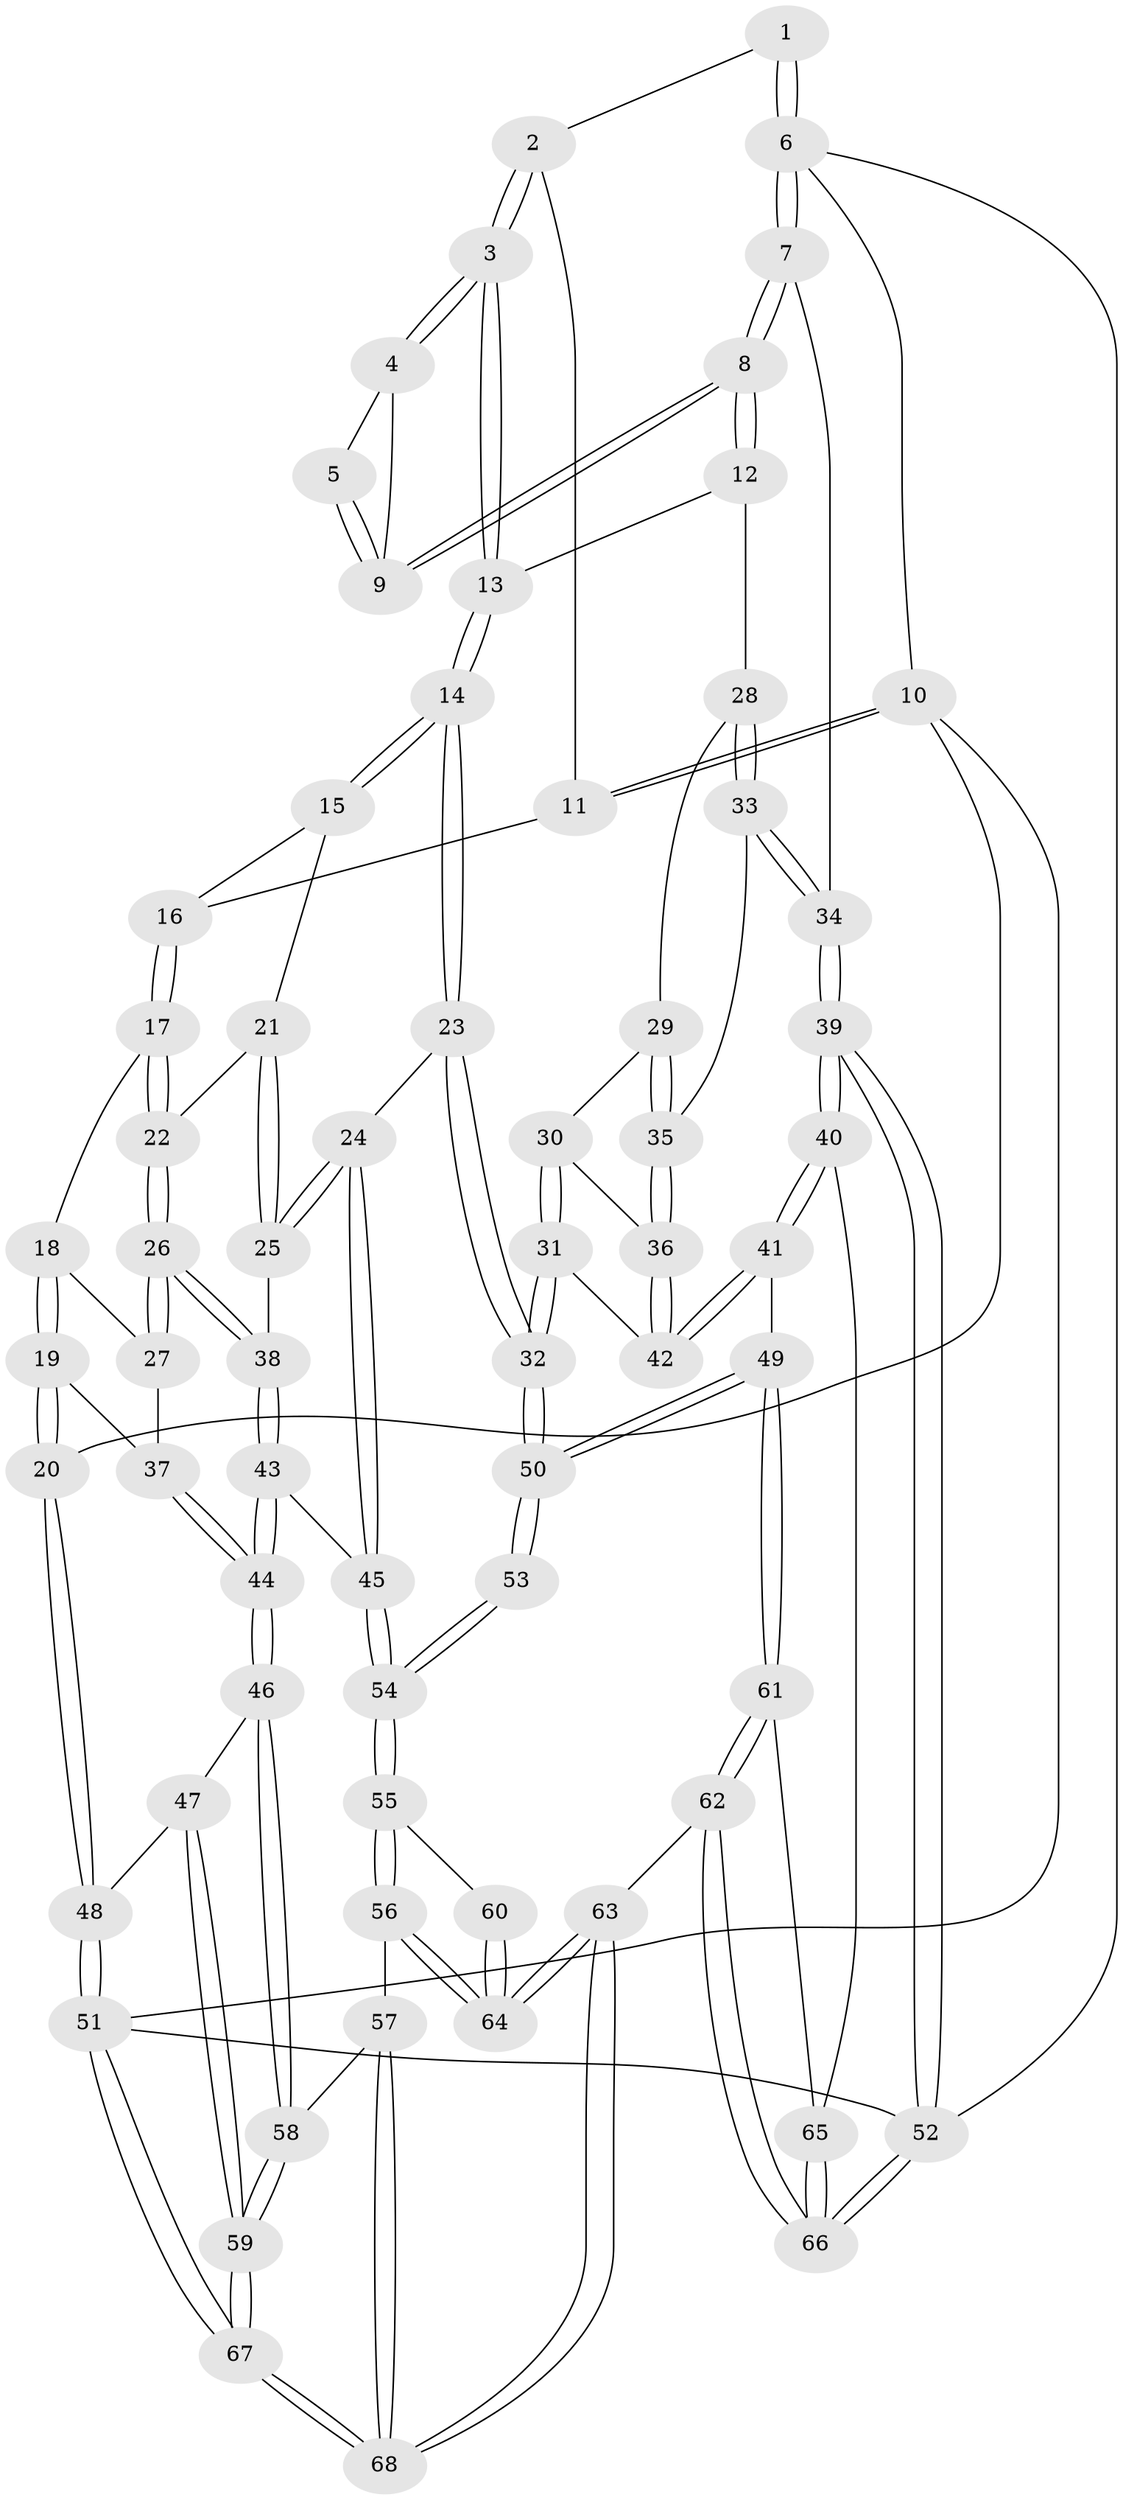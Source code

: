 // Generated by graph-tools (version 1.1) at 2025/01/03/09/25 05:01:52]
// undirected, 68 vertices, 167 edges
graph export_dot {
graph [start="1"]
  node [color=gray90,style=filled];
  1 [pos="+0.8796896550592876+0"];
  2 [pos="+0.5715389791718785+0"];
  3 [pos="+0.7578206912196771+0.19016913643893388"];
  4 [pos="+0.8269209335269603+0.09958278079875266"];
  5 [pos="+0.8589711404403911+0"];
  6 [pos="+1+0"];
  7 [pos="+1+0.18858235078245478"];
  8 [pos="+1+0.17904817354972186"];
  9 [pos="+1+0.11743123798721314"];
  10 [pos="+0+0"];
  11 [pos="+0.25739319634879265+0"];
  12 [pos="+0.7599822668917803+0.2051584918894418"];
  13 [pos="+0.7558185262963422+0.20123680093083046"];
  14 [pos="+0.5980447629641531+0.25835409521128416"];
  15 [pos="+0.4402342909138029+0.14496851708375746"];
  16 [pos="+0.26540054739459373+0"];
  17 [pos="+0.2252387245896625+0.11084927039363421"];
  18 [pos="+0.1269449514662486+0.2635569820297884"];
  19 [pos="+0+0.37048131686781594"];
  20 [pos="+0+0.37244070344969765"];
  21 [pos="+0.4100268606660953+0.27412543679183726"];
  22 [pos="+0.2865919386999818+0.38855319281451883"];
  23 [pos="+0.5640703867635561+0.4591135814415559"];
  24 [pos="+0.495909952875155+0.4879642818389436"];
  25 [pos="+0.41770475422153025+0.4488631215280165"];
  26 [pos="+0.28729610843607006+0.4028663393451919"];
  27 [pos="+0.1369387648989063+0.3678933352995451"];
  28 [pos="+0.7770817954538367+0.2328429965295619"];
  29 [pos="+0.7870842417536915+0.28488806663300176"];
  30 [pos="+0.781763455888113+0.33801903775763364"];
  31 [pos="+0.7603190041312377+0.48954968273382304"];
  32 [pos="+0.6903477321441759+0.5253468536421871"];
  33 [pos="+1+0.34763908149388134"];
  34 [pos="+1+0.3191254072140902"];
  35 [pos="+0.9142988220714415+0.41512053231209556"];
  36 [pos="+0.8962072223491817+0.4383173303115637"];
  37 [pos="+0.09569597192386638+0.42701787280745346"];
  38 [pos="+0.2986027378296982+0.4288820262147811"];
  39 [pos="+1+0.634277508692591"];
  40 [pos="+1+0.6575286583541226"];
  41 [pos="+0.9930518903520136+0.6503853176247029"];
  42 [pos="+0.8572989007679696+0.49239917310766607"];
  43 [pos="+0.2330931083993255+0.5126299548822667"];
  44 [pos="+0.17691653011863634+0.5801345396674524"];
  45 [pos="+0.4579576576974594+0.593401189914343"];
  46 [pos="+0.17625424308451001+0.5830387616750266"];
  47 [pos="+0.05364383245986316+0.6286730181796428"];
  48 [pos="+0+0.6332040664629949"];
  49 [pos="+0.7444432223423111+0.6954280436018515"];
  50 [pos="+0.7130614214999216+0.6703397315310801"];
  51 [pos="+0+1"];
  52 [pos="+1+1"];
  53 [pos="+0.698723832954383+0.6776694304295418"];
  54 [pos="+0.4463049014881353+0.6286809172004754"];
  55 [pos="+0.4153902695037944+0.6888238693147695"];
  56 [pos="+0.3908571243130406+0.7181924402753094"];
  57 [pos="+0.34845668165200805+0.7348220123645511"];
  58 [pos="+0.30974001897895687+0.722865997520111"];
  59 [pos="+0.12587362078818437+0.8546676307991338"];
  60 [pos="+0.6443633091109489+0.7176823418048974"];
  61 [pos="+0.8004624147532361+0.9668312042278542"];
  62 [pos="+0.7824791533206371+1"];
  63 [pos="+0.6514020540881988+1"];
  64 [pos="+0.5681975264862597+0.849840276144803"];
  65 [pos="+0.9742180927151238+0.7229980046717428"];
  66 [pos="+1+1"];
  67 [pos="+0+1"];
  68 [pos="+0.3528342769858496+1"];
  1 -- 2;
  1 -- 6;
  1 -- 6;
  2 -- 3;
  2 -- 3;
  2 -- 11;
  3 -- 4;
  3 -- 4;
  3 -- 13;
  3 -- 13;
  4 -- 5;
  4 -- 9;
  5 -- 9;
  5 -- 9;
  6 -- 7;
  6 -- 7;
  6 -- 10;
  6 -- 52;
  7 -- 8;
  7 -- 8;
  7 -- 34;
  8 -- 9;
  8 -- 9;
  8 -- 12;
  8 -- 12;
  10 -- 11;
  10 -- 11;
  10 -- 20;
  10 -- 51;
  11 -- 16;
  12 -- 13;
  12 -- 28;
  13 -- 14;
  13 -- 14;
  14 -- 15;
  14 -- 15;
  14 -- 23;
  14 -- 23;
  15 -- 16;
  15 -- 21;
  16 -- 17;
  16 -- 17;
  17 -- 18;
  17 -- 22;
  17 -- 22;
  18 -- 19;
  18 -- 19;
  18 -- 27;
  19 -- 20;
  19 -- 20;
  19 -- 37;
  20 -- 48;
  20 -- 48;
  21 -- 22;
  21 -- 25;
  21 -- 25;
  22 -- 26;
  22 -- 26;
  23 -- 24;
  23 -- 32;
  23 -- 32;
  24 -- 25;
  24 -- 25;
  24 -- 45;
  24 -- 45;
  25 -- 38;
  26 -- 27;
  26 -- 27;
  26 -- 38;
  26 -- 38;
  27 -- 37;
  28 -- 29;
  28 -- 33;
  28 -- 33;
  29 -- 30;
  29 -- 35;
  29 -- 35;
  30 -- 31;
  30 -- 31;
  30 -- 36;
  31 -- 32;
  31 -- 32;
  31 -- 42;
  32 -- 50;
  32 -- 50;
  33 -- 34;
  33 -- 34;
  33 -- 35;
  34 -- 39;
  34 -- 39;
  35 -- 36;
  35 -- 36;
  36 -- 42;
  36 -- 42;
  37 -- 44;
  37 -- 44;
  38 -- 43;
  38 -- 43;
  39 -- 40;
  39 -- 40;
  39 -- 52;
  39 -- 52;
  40 -- 41;
  40 -- 41;
  40 -- 65;
  41 -- 42;
  41 -- 42;
  41 -- 49;
  43 -- 44;
  43 -- 44;
  43 -- 45;
  44 -- 46;
  44 -- 46;
  45 -- 54;
  45 -- 54;
  46 -- 47;
  46 -- 58;
  46 -- 58;
  47 -- 48;
  47 -- 59;
  47 -- 59;
  48 -- 51;
  48 -- 51;
  49 -- 50;
  49 -- 50;
  49 -- 61;
  49 -- 61;
  50 -- 53;
  50 -- 53;
  51 -- 67;
  51 -- 67;
  51 -- 52;
  52 -- 66;
  52 -- 66;
  53 -- 54;
  53 -- 54;
  54 -- 55;
  54 -- 55;
  55 -- 56;
  55 -- 56;
  55 -- 60;
  56 -- 57;
  56 -- 64;
  56 -- 64;
  57 -- 58;
  57 -- 68;
  57 -- 68;
  58 -- 59;
  58 -- 59;
  59 -- 67;
  59 -- 67;
  60 -- 64;
  60 -- 64;
  61 -- 62;
  61 -- 62;
  61 -- 65;
  62 -- 63;
  62 -- 66;
  62 -- 66;
  63 -- 64;
  63 -- 64;
  63 -- 68;
  63 -- 68;
  65 -- 66;
  65 -- 66;
  67 -- 68;
  67 -- 68;
}
